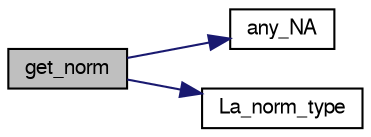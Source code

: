 digraph G
{
  edge [fontname="FreeSans",fontsize=10,labelfontname="FreeSans",labelfontsize=10];
  node [fontname="FreeSans",fontsize=10,shape=record];
  rankdir=LR;
  Node1 [label="get_norm",height=0.2,width=0.4,color="black", fillcolor="grey75", style="filled" fontcolor="black"];
  Node1 -> Node2 [color="midnightblue",fontsize=10,style="solid",fontname="FreeSans"];
  Node2 [label="any_NA",height=0.2,width=0.4,color="black", fillcolor="white", style="filled",URL="$Mutils_8h.html#83b5182165f4bf1e4cb7157ca23a0623",tooltip="Check if slot(obj, &quot;x&quot;) contains any NA (or NaN)."];
  Node1 -> Node3 [color="midnightblue",fontsize=10,style="solid",fontname="FreeSans"];
  Node3 [label="La_norm_type",height=0.2,width=0.4,color="black", fillcolor="white", style="filled",URL="$Mutils_8c.html#e83d110234906231be64768d898c866c"];
}
